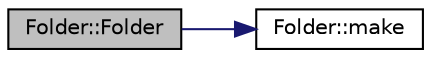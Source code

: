 digraph "Folder::Folder"
{
 // LATEX_PDF_SIZE
  edge [fontname="Helvetica",fontsize="10",labelfontname="Helvetica",labelfontsize="10"];
  node [fontname="Helvetica",fontsize="10",shape=record];
  rankdir="LR";
  Node1 [label="Folder::Folder",height=0.2,width=0.4,color="black", fillcolor="grey75", style="filled", fontcolor="black",tooltip="Turns a string to a folder's name."];
  Node1 -> Node2 [color="midnightblue",fontsize="10",style="solid",fontname="Helvetica"];
  Node2 [label="Folder::make",height=0.2,width=0.4,color="black", fillcolor="white", style="filled",URL="$class_folder.html#a312a16f583b00232be14746555c765bf",tooltip=" "];
}
